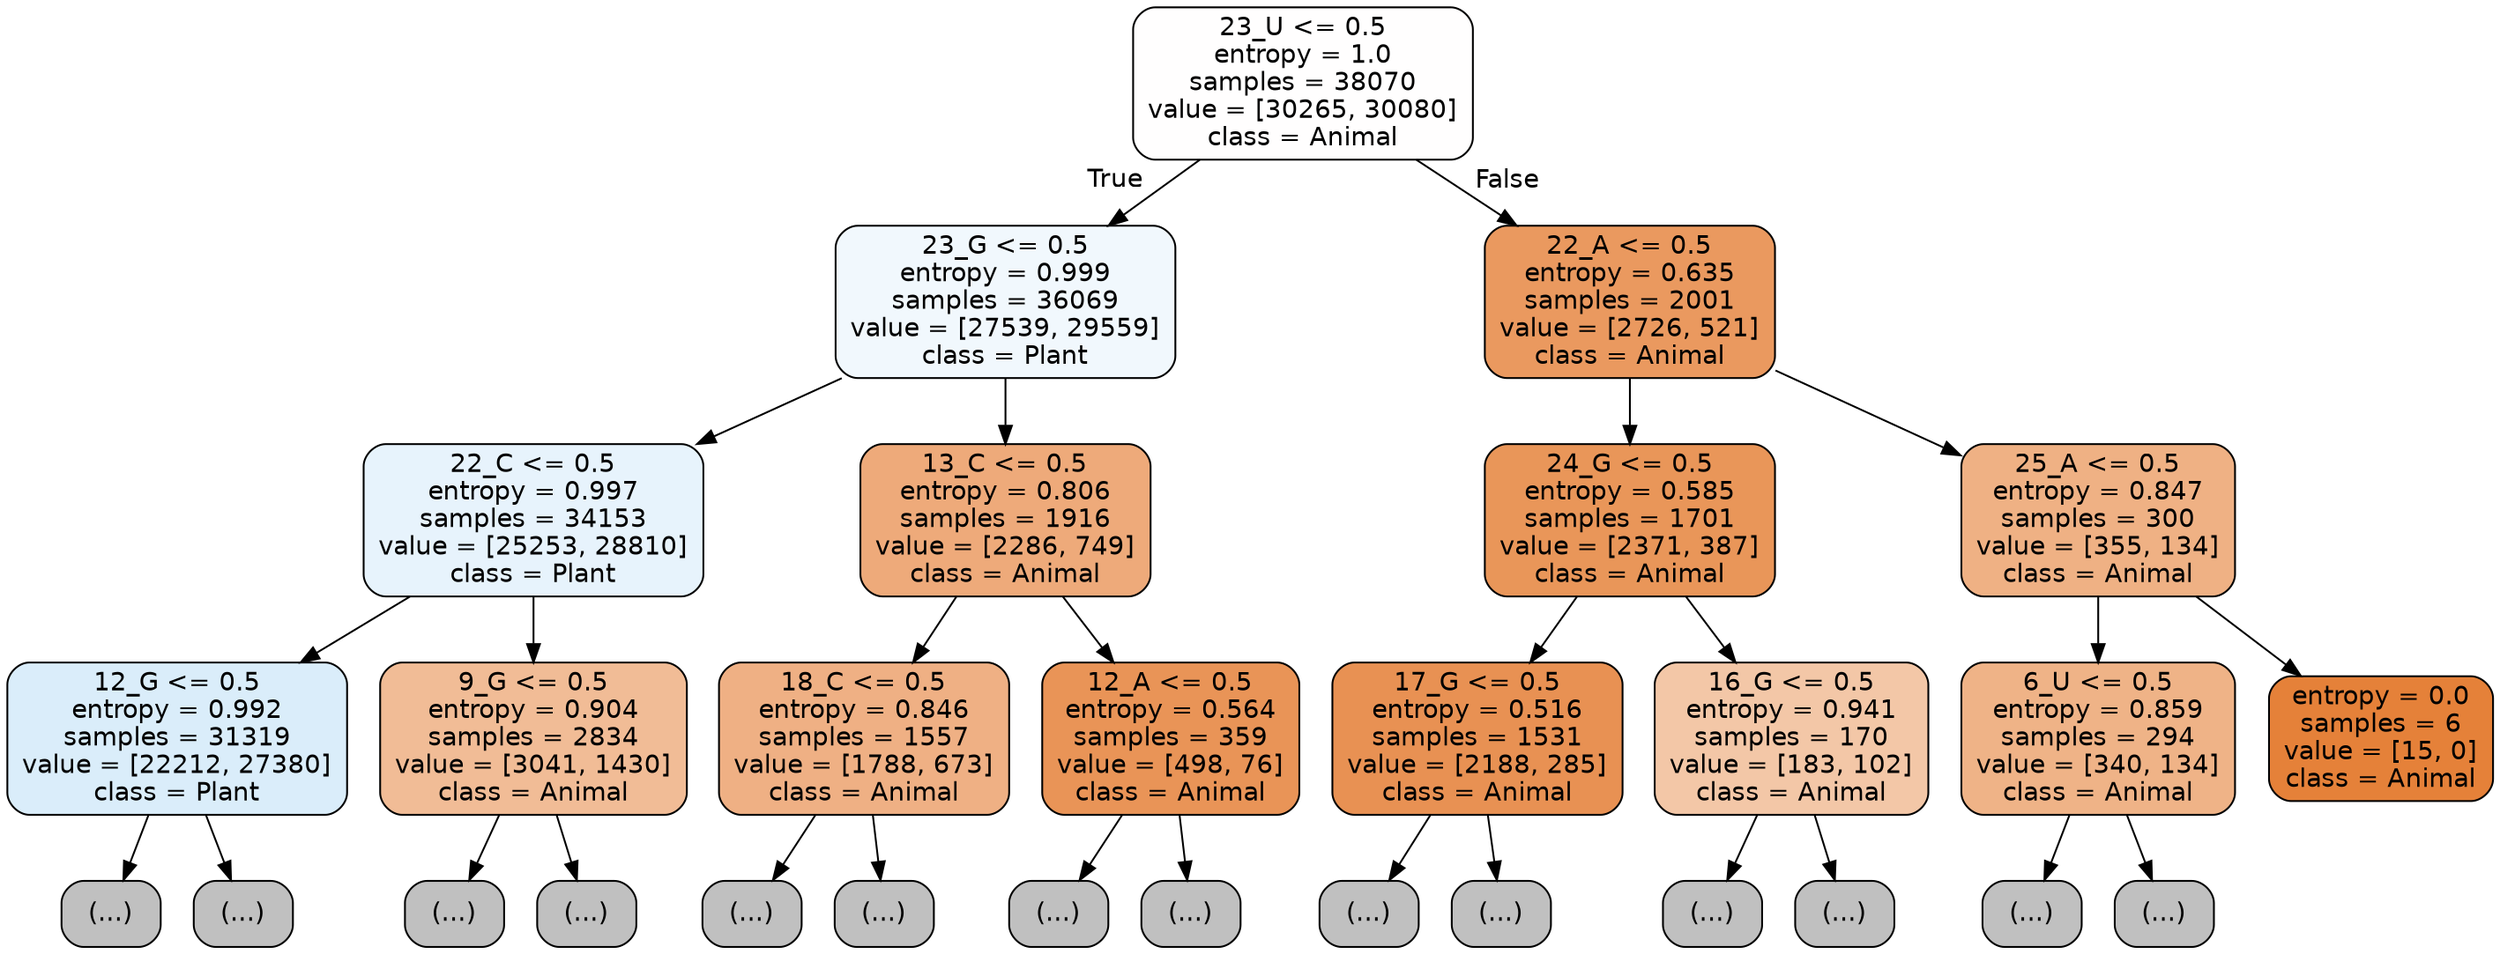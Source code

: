 digraph Tree {
node [shape=box, style="filled, rounded", color="black", fontname="helvetica"] ;
edge [fontname="helvetica"] ;
0 [label="23_U <= 0.5\nentropy = 1.0\nsamples = 38070\nvalue = [30265, 30080]\nclass = Animal", fillcolor="#fffefe"] ;
1 [label="23_G <= 0.5\nentropy = 0.999\nsamples = 36069\nvalue = [27539, 29559]\nclass = Plant", fillcolor="#f1f8fd"] ;
0 -> 1 [labeldistance=2.5, labelangle=45, headlabel="True"] ;
2 [label="22_C <= 0.5\nentropy = 0.997\nsamples = 34153\nvalue = [25253, 28810]\nclass = Plant", fillcolor="#e7f3fc"] ;
1 -> 2 ;
3 [label="12_G <= 0.5\nentropy = 0.992\nsamples = 31319\nvalue = [22212, 27380]\nclass = Plant", fillcolor="#daedfa"] ;
2 -> 3 ;
4 [label="(...)", fillcolor="#C0C0C0"] ;
3 -> 4 ;
10101 [label="(...)", fillcolor="#C0C0C0"] ;
3 -> 10101 ;
13804 [label="9_G <= 0.5\nentropy = 0.904\nsamples = 2834\nvalue = [3041, 1430]\nclass = Animal", fillcolor="#f1bc96"] ;
2 -> 13804 ;
13805 [label="(...)", fillcolor="#C0C0C0"] ;
13804 -> 13805 ;
14954 [label="(...)", fillcolor="#C0C0C0"] ;
13804 -> 14954 ;
15327 [label="13_C <= 0.5\nentropy = 0.806\nsamples = 1916\nvalue = [2286, 749]\nclass = Animal", fillcolor="#eeaa7a"] ;
1 -> 15327 ;
15328 [label="18_C <= 0.5\nentropy = 0.846\nsamples = 1557\nvalue = [1788, 673]\nclass = Animal", fillcolor="#efb084"] ;
15327 -> 15328 ;
15329 [label="(...)", fillcolor="#C0C0C0"] ;
15328 -> 15329 ;
15810 [label="(...)", fillcolor="#C0C0C0"] ;
15328 -> 15810 ;
15965 [label="12_A <= 0.5\nentropy = 0.564\nsamples = 359\nvalue = [498, 76]\nclass = Animal", fillcolor="#e99457"] ;
15327 -> 15965 ;
15966 [label="(...)", fillcolor="#C0C0C0"] ;
15965 -> 15966 ;
16099 [label="(...)", fillcolor="#C0C0C0"] ;
15965 -> 16099 ;
16130 [label="22_A <= 0.5\nentropy = 0.635\nsamples = 2001\nvalue = [2726, 521]\nclass = Animal", fillcolor="#ea995f"] ;
0 -> 16130 [labeldistance=2.5, labelangle=-45, headlabel="False"] ;
16131 [label="24_G <= 0.5\nentropy = 0.585\nsamples = 1701\nvalue = [2371, 387]\nclass = Animal", fillcolor="#e99659"] ;
16130 -> 16131 ;
16132 [label="17_G <= 0.5\nentropy = 0.516\nsamples = 1531\nvalue = [2188, 285]\nclass = Animal", fillcolor="#e89153"] ;
16131 -> 16132 ;
16133 [label="(...)", fillcolor="#C0C0C0"] ;
16132 -> 16133 ;
16486 [label="(...)", fillcolor="#C0C0C0"] ;
16132 -> 16486 ;
16605 [label="16_G <= 0.5\nentropy = 0.941\nsamples = 170\nvalue = [183, 102]\nclass = Animal", fillcolor="#f3c7a7"] ;
16131 -> 16605 ;
16606 [label="(...)", fillcolor="#C0C0C0"] ;
16605 -> 16606 ;
16665 [label="(...)", fillcolor="#C0C0C0"] ;
16605 -> 16665 ;
16690 [label="25_A <= 0.5\nentropy = 0.847\nsamples = 300\nvalue = [355, 134]\nclass = Animal", fillcolor="#efb184"] ;
16130 -> 16690 ;
16691 [label="6_U <= 0.5\nentropy = 0.859\nsamples = 294\nvalue = [340, 134]\nclass = Animal", fillcolor="#efb387"] ;
16690 -> 16691 ;
16692 [label="(...)", fillcolor="#C0C0C0"] ;
16691 -> 16692 ;
16833 [label="(...)", fillcolor="#C0C0C0"] ;
16691 -> 16833 ;
16852 [label="entropy = 0.0\nsamples = 6\nvalue = [15, 0]\nclass = Animal", fillcolor="#e58139"] ;
16690 -> 16852 ;
}